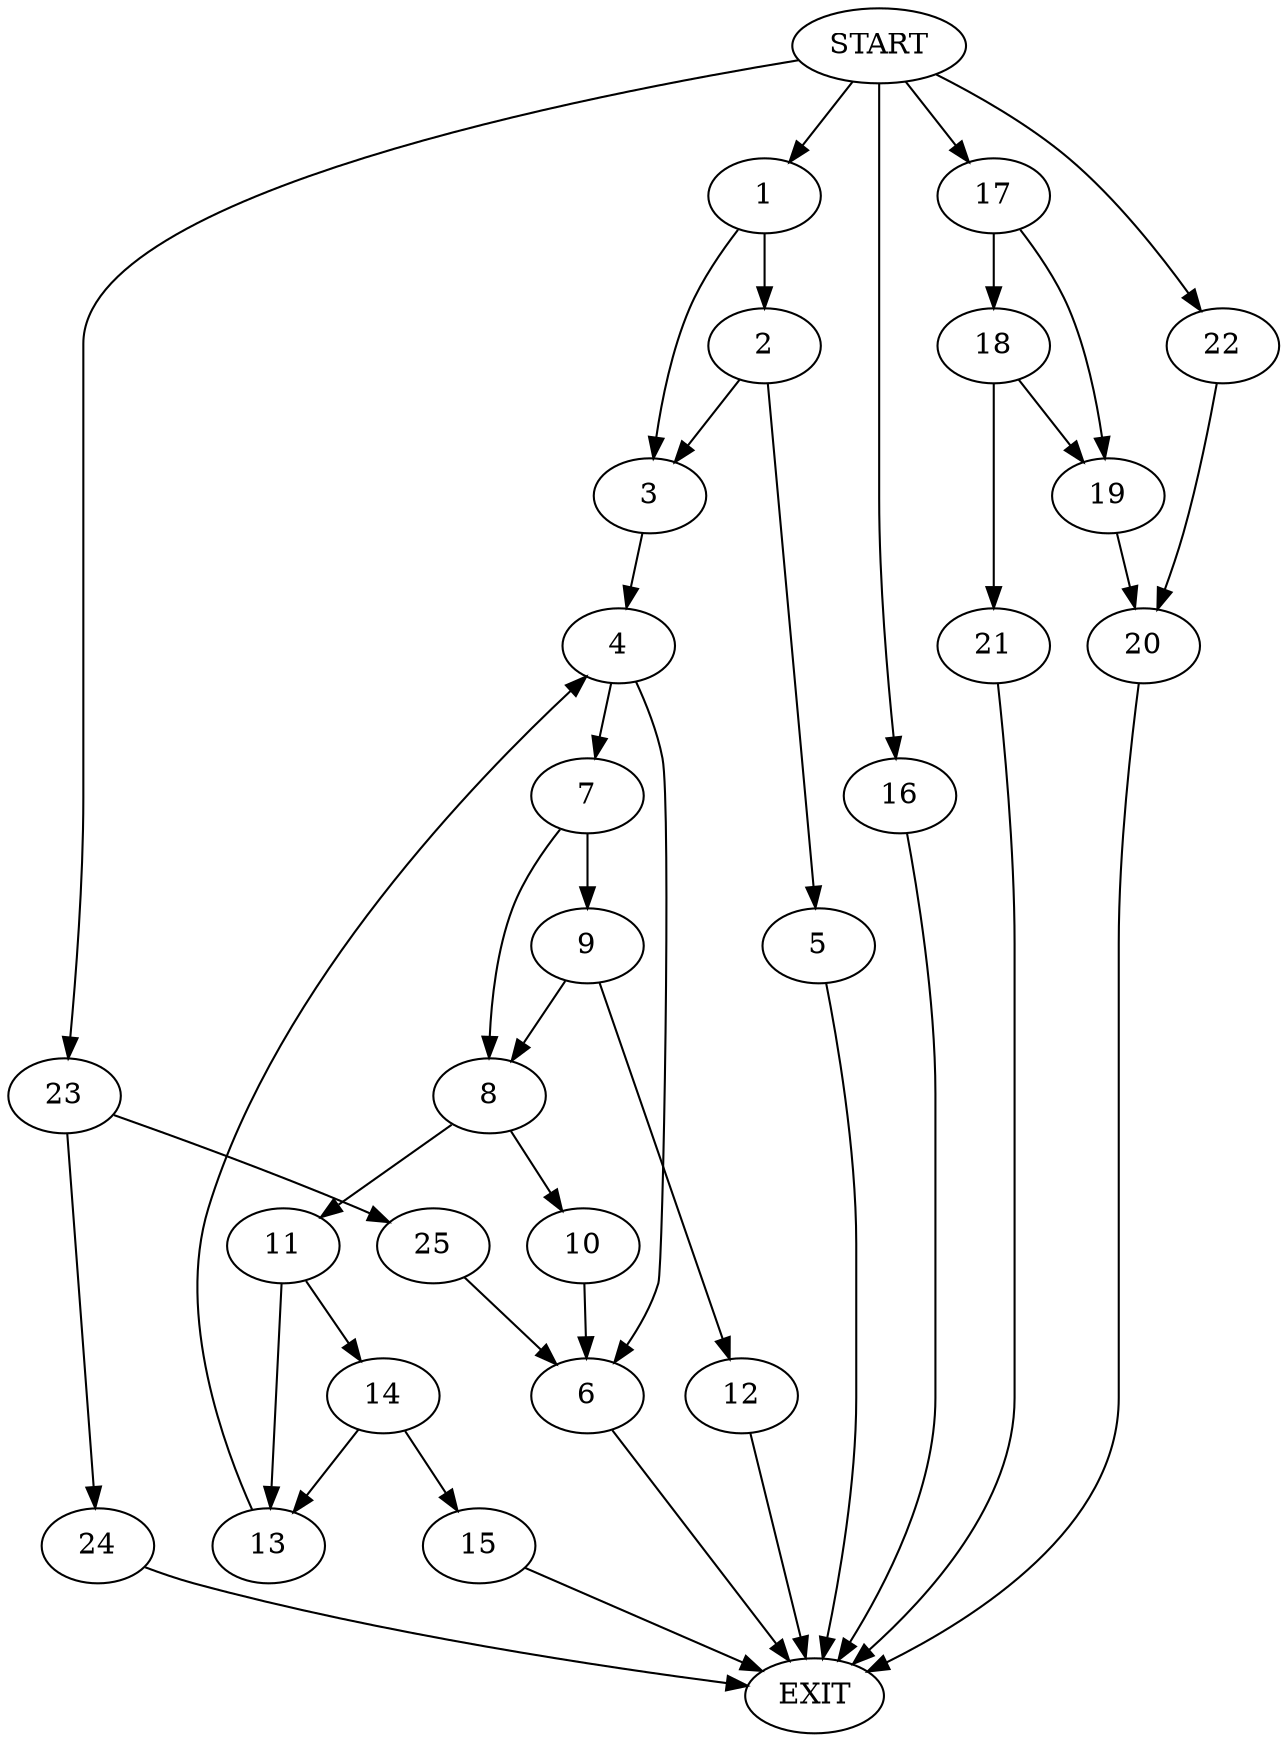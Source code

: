 digraph {
0 [label="START"]
26 [label="EXIT"]
0 -> 1
1 -> 2
1 -> 3
3 -> 4
2 -> 5
2 -> 3
5 -> 26
4 -> 6
4 -> 7
6 -> 26
7 -> 8
7 -> 9
8 -> 10
8 -> 11
9 -> 8
9 -> 12
12 -> 26
11 -> 13
11 -> 14
10 -> 6
13 -> 4
14 -> 13
14 -> 15
15 -> 26
0 -> 16
16 -> 26
0 -> 17
17 -> 18
17 -> 19
19 -> 20
18 -> 19
18 -> 21
21 -> 26
20 -> 26
0 -> 22
22 -> 20
0 -> 23
23 -> 24
23 -> 25
24 -> 26
25 -> 6
}
